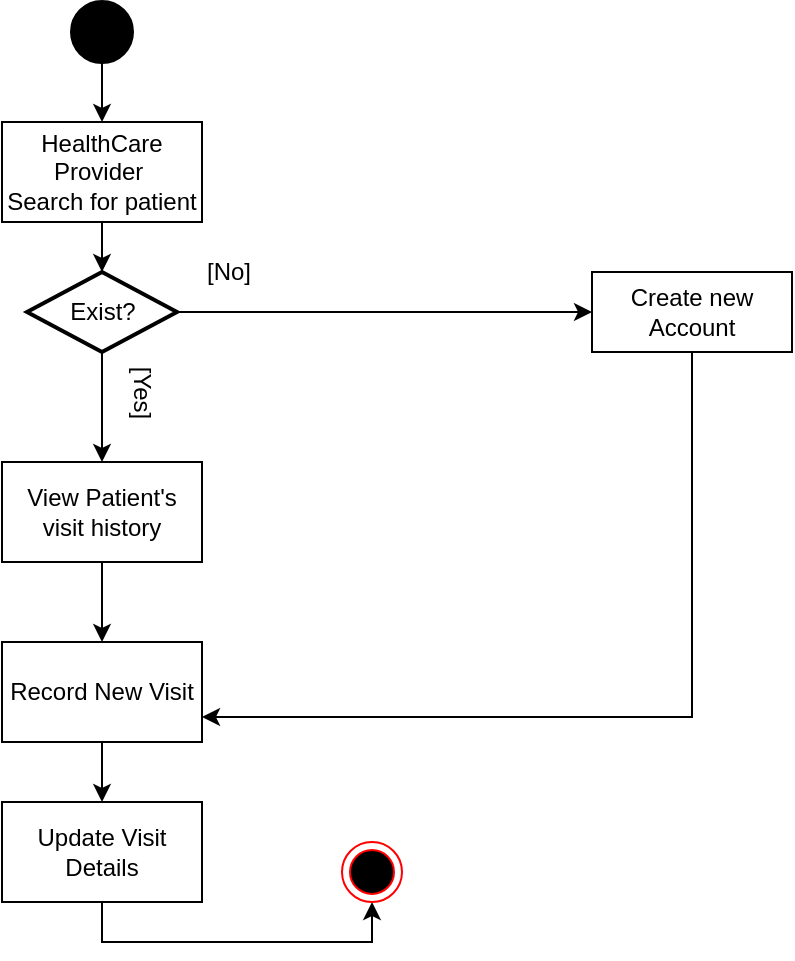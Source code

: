 <mxfile version="24.1.0" type="device">
  <diagram name="Page-1" id="DdqpLTShFiZHF6_bz9sU">
    <mxGraphModel dx="1290" dy="1729" grid="1" gridSize="10" guides="1" tooltips="1" connect="1" arrows="1" fold="1" page="1" pageScale="1" pageWidth="850" pageHeight="1100" math="0" shadow="0">
      <root>
        <mxCell id="0" />
        <mxCell id="1" parent="0" />
        <mxCell id="UI_3waklnXK-JXXgDbzm-2" value="" style="shape=ellipse;html=1;fillColor=strokeColor;strokeWidth=2;verticalLabelPosition=bottom;verticalAlignment=top;perimeter=ellipsePerimeter;" parent="1" vertex="1">
          <mxGeometry x="65" width="30" height="30" as="geometry" />
        </mxCell>
        <mxCell id="UI_3waklnXK-JXXgDbzm-3" value="&lt;div&gt;HealthCare Provider&amp;nbsp;&lt;/div&gt;Search for patient" style="html=1;dashed=0;whiteSpace=wrap;" parent="1" vertex="1">
          <mxGeometry x="30" y="60" width="100" height="50" as="geometry" />
        </mxCell>
        <mxCell id="UI_3waklnXK-JXXgDbzm-4" value="View Patient&#39;s visit history" style="html=1;dashed=0;whiteSpace=wrap;" parent="1" vertex="1">
          <mxGeometry x="30" y="230" width="100" height="50" as="geometry" />
        </mxCell>
        <mxCell id="UI_3waklnXK-JXXgDbzm-18" style="edgeStyle=orthogonalEdgeStyle;rounded=0;orthogonalLoop=1;jettySize=auto;html=1;exitX=0.5;exitY=1;exitDx=0;exitDy=0;entryX=0.5;entryY=1;entryDx=0;entryDy=0;" parent="1" source="UI_3waklnXK-JXXgDbzm-5" target="UI_3waklnXK-JXXgDbzm-7" edge="1">
          <mxGeometry relative="1" as="geometry" />
        </mxCell>
        <mxCell id="UI_3waklnXK-JXXgDbzm-5" value="Update Visit Details" style="html=1;dashed=0;whiteSpace=wrap;" parent="1" vertex="1">
          <mxGeometry x="30" y="400" width="100" height="50" as="geometry" />
        </mxCell>
        <mxCell id="UI_3waklnXK-JXXgDbzm-16" style="edgeStyle=orthogonalEdgeStyle;rounded=0;orthogonalLoop=1;jettySize=auto;html=1;exitX=0.5;exitY=1;exitDx=0;exitDy=0;entryX=0.5;entryY=0;entryDx=0;entryDy=0;" parent="1" source="UI_3waklnXK-JXXgDbzm-6" target="UI_3waklnXK-JXXgDbzm-5" edge="1">
          <mxGeometry relative="1" as="geometry" />
        </mxCell>
        <mxCell id="UI_3waklnXK-JXXgDbzm-6" value="Record New Visit" style="html=1;dashed=0;whiteSpace=wrap;" parent="1" vertex="1">
          <mxGeometry x="30" y="320" width="100" height="50" as="geometry" />
        </mxCell>
        <mxCell id="UI_3waklnXK-JXXgDbzm-7" value="" style="ellipse;html=1;shape=endState;fillColor=#000000;strokeColor=#ff0000;" parent="1" vertex="1">
          <mxGeometry x="200" y="420" width="30" height="30" as="geometry" />
        </mxCell>
        <mxCell id="UI_3waklnXK-JXXgDbzm-12" value="" style="endArrow=classic;html=1;rounded=0;entryX=0.5;entryY=0;entryDx=0;entryDy=0;" parent="1" source="UI_3waklnXK-JXXgDbzm-2" target="UI_3waklnXK-JXXgDbzm-3" edge="1">
          <mxGeometry width="50" height="50" relative="1" as="geometry">
            <mxPoint x="40" y="90" as="sourcePoint" />
            <mxPoint x="90" y="40" as="targetPoint" />
          </mxGeometry>
        </mxCell>
        <mxCell id="UI_3waklnXK-JXXgDbzm-13" value="" style="endArrow=classic;html=1;rounded=0;exitX=0.5;exitY=1;exitDx=0;exitDy=0;entryX=0.5;entryY=0;entryDx=0;entryDy=0;entryPerimeter=0;" parent="1" source="UI_3waklnXK-JXXgDbzm-3" target="UI_3waklnXK-JXXgDbzm-21" edge="1">
          <mxGeometry width="50" height="50" relative="1" as="geometry">
            <mxPoint x="70" y="250" as="sourcePoint" />
            <mxPoint x="120" y="200" as="targetPoint" />
          </mxGeometry>
        </mxCell>
        <mxCell id="UI_3waklnXK-JXXgDbzm-14" value="" style="endArrow=classic;html=1;rounded=0;entryX=0.5;entryY=0;entryDx=0;entryDy=0;exitX=0.5;exitY=1;exitDx=0;exitDy=0;" parent="1" source="UI_3waklnXK-JXXgDbzm-4" target="UI_3waklnXK-JXXgDbzm-6" edge="1">
          <mxGeometry width="50" height="50" relative="1" as="geometry">
            <mxPoint x="70" y="250" as="sourcePoint" />
            <mxPoint x="120" y="200" as="targetPoint" />
          </mxGeometry>
        </mxCell>
        <mxCell id="UI_3waklnXK-JXXgDbzm-22" style="edgeStyle=orthogonalEdgeStyle;rounded=0;orthogonalLoop=1;jettySize=auto;html=1;exitX=0.5;exitY=1;exitDx=0;exitDy=0;exitPerimeter=0;entryX=0.5;entryY=0;entryDx=0;entryDy=0;" parent="1" source="UI_3waklnXK-JXXgDbzm-21" target="UI_3waklnXK-JXXgDbzm-4" edge="1">
          <mxGeometry relative="1" as="geometry" />
        </mxCell>
        <mxCell id="UI_3waklnXK-JXXgDbzm-25" style="edgeStyle=orthogonalEdgeStyle;rounded=0;orthogonalLoop=1;jettySize=auto;html=1;exitX=1;exitY=0.5;exitDx=0;exitDy=0;exitPerimeter=0;entryX=0;entryY=0.5;entryDx=0;entryDy=0;" parent="1" source="UI_3waklnXK-JXXgDbzm-21" target="UI_3waklnXK-JXXgDbzm-23" edge="1">
          <mxGeometry relative="1" as="geometry" />
        </mxCell>
        <mxCell id="UI_3waklnXK-JXXgDbzm-21" value="Exist?" style="strokeWidth=2;html=1;shape=mxgraph.flowchart.decision;whiteSpace=wrap;" parent="1" vertex="1">
          <mxGeometry x="42.5" y="135" width="75" height="40" as="geometry" />
        </mxCell>
        <mxCell id="UI_3waklnXK-JXXgDbzm-26" style="edgeStyle=orthogonalEdgeStyle;rounded=0;orthogonalLoop=1;jettySize=auto;html=1;exitX=0.5;exitY=1;exitDx=0;exitDy=0;entryX=1;entryY=0.75;entryDx=0;entryDy=0;" parent="1" source="UI_3waklnXK-JXXgDbzm-23" target="UI_3waklnXK-JXXgDbzm-6" edge="1">
          <mxGeometry relative="1" as="geometry" />
        </mxCell>
        <mxCell id="UI_3waklnXK-JXXgDbzm-23" value="Create new Account" style="whiteSpace=wrap;html=1;align=center;" parent="1" vertex="1">
          <mxGeometry x="325" y="135" width="100" height="40" as="geometry" />
        </mxCell>
        <mxCell id="1EouAao_wUcisGPyKA4a-1" value="[No]" style="text;html=1;align=center;verticalAlign=middle;resizable=0;points=[];autosize=1;strokeColor=none;fillColor=none;" vertex="1" parent="1">
          <mxGeometry x="117.5" y="120" width="50" height="30" as="geometry" />
        </mxCell>
        <mxCell id="1EouAao_wUcisGPyKA4a-2" value="[Yes]" style="text;html=1;align=center;verticalAlign=middle;resizable=0;points=[];autosize=1;strokeColor=none;fillColor=none;rotation=90;" vertex="1" parent="1">
          <mxGeometry x="75" y="180" width="50" height="30" as="geometry" />
        </mxCell>
      </root>
    </mxGraphModel>
  </diagram>
</mxfile>

